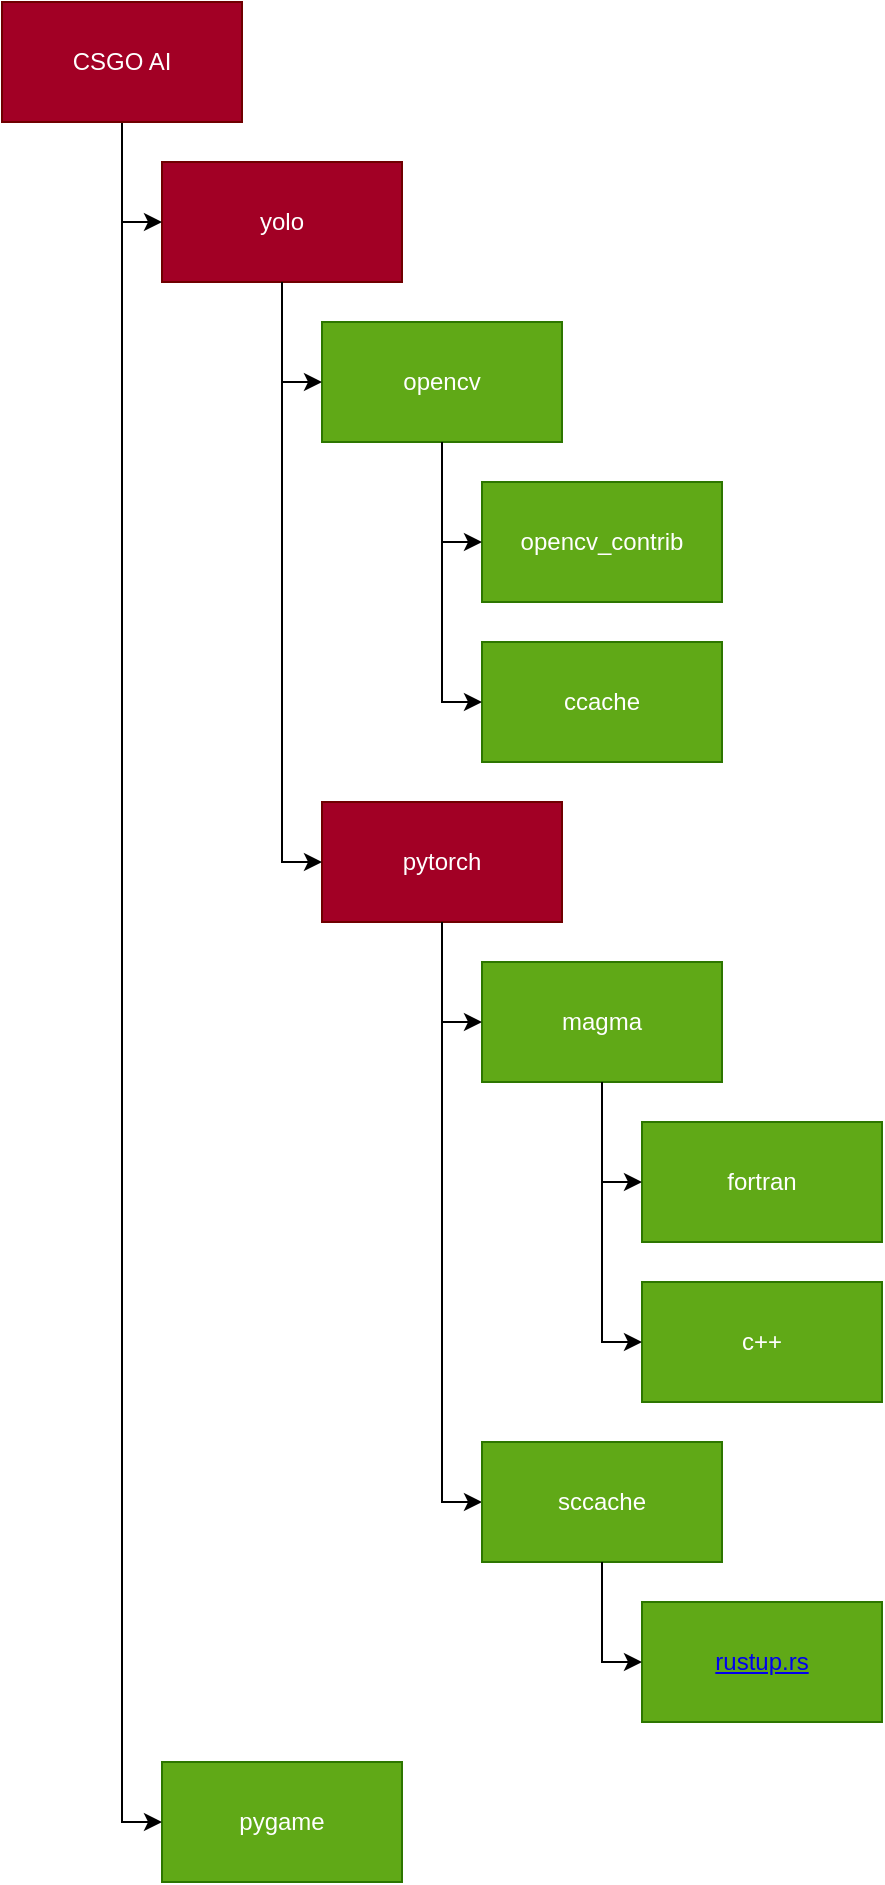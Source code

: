 <mxfile>
    <diagram id="LlgLMawaVgaMvmb_7Ofx" name="Page-1">
        <mxGraphModel dx="828" dy="345" grid="1" gridSize="10" guides="1" tooltips="1" connect="1" arrows="1" fold="1" page="1" pageScale="1" pageWidth="850" pageHeight="1100" math="0" shadow="0">
            <root>
                <mxCell id="0"/>
                <mxCell id="1" parent="0"/>
                <mxCell id="61" value="" style="group" parent="1" vertex="1" connectable="0">
                    <mxGeometry x="120" y="100" width="360" height="860" as="geometry"/>
                </mxCell>
                <mxCell id="2" value="yolo&lt;br&gt;" style="rounded=0;whiteSpace=wrap;html=1;fillColor=#a20025;fontColor=#ffffff;strokeColor=#6F0000;" parent="61" vertex="1">
                    <mxGeometry width="120" height="60" as="geometry"/>
                </mxCell>
                <mxCell id="59" value="" style="group" parent="61" vertex="1" connectable="0">
                    <mxGeometry x="80" y="320" width="280" height="540" as="geometry"/>
                </mxCell>
                <mxCell id="10" value="pytorch&lt;br&gt;" style="rounded=0;whiteSpace=wrap;html=1;fillColor=#a20025;fontColor=#ffffff;strokeColor=#6F0000;" parent="59" vertex="1">
                    <mxGeometry width="120" height="60" as="geometry"/>
                </mxCell>
                <mxCell id="53" value="" style="group;" parent="59" vertex="1" connectable="0">
                    <mxGeometry x="80" y="80" width="200" height="220" as="geometry"/>
                </mxCell>
                <mxCell id="43" value="magma" style="whiteSpace=wrap;html=1;fillColor=#60a917;strokeColor=#2D7600;fontColor=#ffffff;rounded=0;" parent="53" vertex="1">
                    <mxGeometry width="120" height="60" as="geometry"/>
                </mxCell>
                <UserObject label="fortran" link="https://www.intel.com/content/www/us/en/developer/articles/tool/oneapi-standalone-components.html#fortran" id="46">
                    <mxCell style="whiteSpace=wrap;html=1;fillColor=#60a917;strokeColor=#2D7600;fontColor=#ffffff;rounded=0;" parent="53" vertex="1">
                        <mxGeometry x="80" y="80" width="120" height="60" as="geometry"/>
                    </mxCell>
                </UserObject>
                <mxCell id="47" value="" style="edgeStyle=orthogonalEdgeStyle;rounded=0;html=1;fontColor=#FFFFFF;entryX=0;entryY=0.5;entryDx=0;entryDy=0;" parent="53" source="43" target="46" edge="1">
                    <mxGeometry relative="1" as="geometry"/>
                </mxCell>
                <UserObject label="c++" link="https://www.intel.com/content/www/us/en/developer/articles/tool/oneapi-standalone-components.html#dpcpp-cpp" id="51">
                    <mxCell style="whiteSpace=wrap;html=1;fillColor=#60a917;strokeColor=#2D7600;fontColor=#ffffff;rounded=0;" parent="53" vertex="1">
                        <mxGeometry x="80" y="160" width="120" height="60" as="geometry"/>
                    </mxCell>
                </UserObject>
                <mxCell id="52" value="" style="edgeStyle=orthogonalEdgeStyle;rounded=0;html=1;fontColor=#FFFFFF;entryX=0;entryY=0.5;entryDx=0;entryDy=0;" parent="53" source="43" target="51" edge="1">
                    <mxGeometry relative="1" as="geometry"/>
                </mxCell>
                <mxCell id="16" style="edgeStyle=orthogonalEdgeStyle;html=1;entryX=0;entryY=0.5;entryDx=0;entryDy=0;rounded=0;" parent="59" source="10" target="43" edge="1">
                    <mxGeometry relative="1" as="geometry">
                        <mxPoint x="80" y="110" as="targetPoint"/>
                    </mxGeometry>
                </mxCell>
                <mxCell id="58" style="edgeStyle=orthogonalEdgeStyle;rounded=0;html=1;entryX=0;entryY=0.5;entryDx=0;entryDy=0;" parent="59" source="10" target="36" edge="1">
                    <mxGeometry relative="1" as="geometry"/>
                </mxCell>
                <mxCell id="55" value="" style="group" parent="59" vertex="1" connectable="0">
                    <mxGeometry x="80" y="320" width="200" height="140" as="geometry"/>
                </mxCell>
                <mxCell id="36" value="sccache&lt;br&gt;" style="whiteSpace=wrap;html=1;fillColor=#60a917;strokeColor=#2D7600;fontColor=#ffffff;rounded=0;" parent="55" vertex="1">
                    <mxGeometry width="120" height="60" as="geometry"/>
                </mxCell>
                <mxCell id="39" value="&lt;a href=&quot;https://rustup.rs/&quot;&gt;rustup.rs&lt;/a&gt;" style="whiteSpace=wrap;html=1;fillColor=#60a917;strokeColor=#2D7600;fontColor=#ffffff;rounded=0;" parent="55" vertex="1">
                    <mxGeometry x="80" y="80" width="120" height="60" as="geometry"/>
                </mxCell>
                <mxCell id="41" style="edgeStyle=orthogonalEdgeStyle;rounded=0;html=1;entryX=0;entryY=0.5;entryDx=0;entryDy=0;" parent="55" source="36" target="39" edge="1">
                    <mxGeometry relative="1" as="geometry"/>
                </mxCell>
                <mxCell id="11" style="edgeStyle=orthogonalEdgeStyle;rounded=0;html=1;entryX=0;entryY=0.5;entryDx=0;entryDy=0;strokeColor=default;" parent="61" source="2" target="10" edge="1">
                    <mxGeometry relative="1" as="geometry"/>
                </mxCell>
                <mxCell id="60" value="" style="group" parent="61" vertex="1" connectable="0">
                    <mxGeometry x="80" y="80" width="200" height="220" as="geometry"/>
                </mxCell>
                <mxCell id="3" value="opencv&lt;br&gt;" style="rounded=0;whiteSpace=wrap;html=1;fillColor=#60a917;fontColor=#ffffff;strokeColor=#2D7600;" parent="60" vertex="1">
                    <mxGeometry width="120" height="60" as="geometry"/>
                </mxCell>
                <mxCell id="6" value="opencv_contrib&lt;br&gt;" style="rounded=0;whiteSpace=wrap;html=1;fillColor=#60a917;fontColor=#ffffff;strokeColor=#2D7600;" parent="60" vertex="1">
                    <mxGeometry x="80" y="80" width="120" height="60" as="geometry"/>
                </mxCell>
                <mxCell id="7" style="edgeStyle=orthogonalEdgeStyle;rounded=0;html=1;entryX=0;entryY=0.5;entryDx=0;entryDy=0;strokeColor=default;" parent="60" source="3" target="6" edge="1">
                    <mxGeometry relative="1" as="geometry"/>
                </mxCell>
                <mxCell id="8" value="ccache" style="rounded=0;whiteSpace=wrap;html=1;fillColor=#60a917;fontColor=#ffffff;strokeColor=#2D7600;" parent="60" vertex="1">
                    <mxGeometry x="80" y="160" width="120" height="60" as="geometry"/>
                </mxCell>
                <mxCell id="9" style="edgeStyle=orthogonalEdgeStyle;rounded=0;html=1;entryX=0;entryY=0.5;entryDx=0;entryDy=0;strokeColor=default;" parent="60" source="3" target="8" edge="1">
                    <mxGeometry relative="1" as="geometry"/>
                </mxCell>
                <mxCell id="4" style="html=1;entryX=0;entryY=0.5;entryDx=0;entryDy=0;strokeColor=default;rounded=0;edgeStyle=orthogonalEdgeStyle;" parent="61" source="2" target="3" edge="1">
                    <mxGeometry relative="1" as="geometry"/>
                </mxCell>
                <mxCell id="65" value="pygame&lt;br&gt;" style="whiteSpace=wrap;html=1;fillColor=#60a917;strokeColor=#2D7600;fontColor=#ffffff;rounded=0;" parent="61" vertex="1">
                    <mxGeometry y="800" width="120" height="60" as="geometry"/>
                </mxCell>
                <mxCell id="63" style="edgeStyle=orthogonalEdgeStyle;html=1;entryX=0;entryY=0.5;entryDx=0;entryDy=0;rounded=0;" parent="1" source="62" target="2" edge="1">
                    <mxGeometry relative="1" as="geometry"/>
                </mxCell>
                <mxCell id="66" value="" style="edgeStyle=orthogonalEdgeStyle;rounded=0;html=1;entryX=0;entryY=0.5;entryDx=0;entryDy=0;" parent="1" source="62" target="65" edge="1">
                    <mxGeometry relative="1" as="geometry"/>
                </mxCell>
                <mxCell id="62" value="CSGO AI" style="rounded=0;whiteSpace=wrap;html=1;fillColor=#a20025;fontColor=#ffffff;strokeColor=#6F0000;" parent="1" vertex="1">
                    <mxGeometry x="40" y="20" width="120" height="60" as="geometry"/>
                </mxCell>
            </root>
        </mxGraphModel>
    </diagram>
</mxfile>